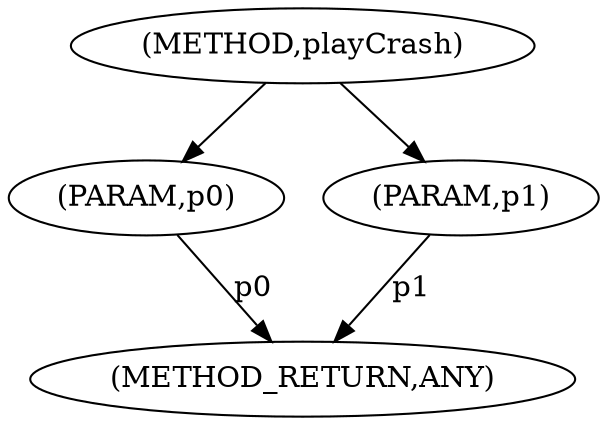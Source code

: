 digraph "playCrash" {  
"1133" [label = <(METHOD,playCrash)> ]
"1137" [label = <(METHOD_RETURN,ANY)> ]
"1134" [label = <(PARAM,p0)> ]
"1135" [label = <(PARAM,p1)> ]
  "1134" -> "1137"  [ label = "p0"] 
  "1135" -> "1137"  [ label = "p1"] 
  "1133" -> "1134" 
  "1133" -> "1135" 
}
